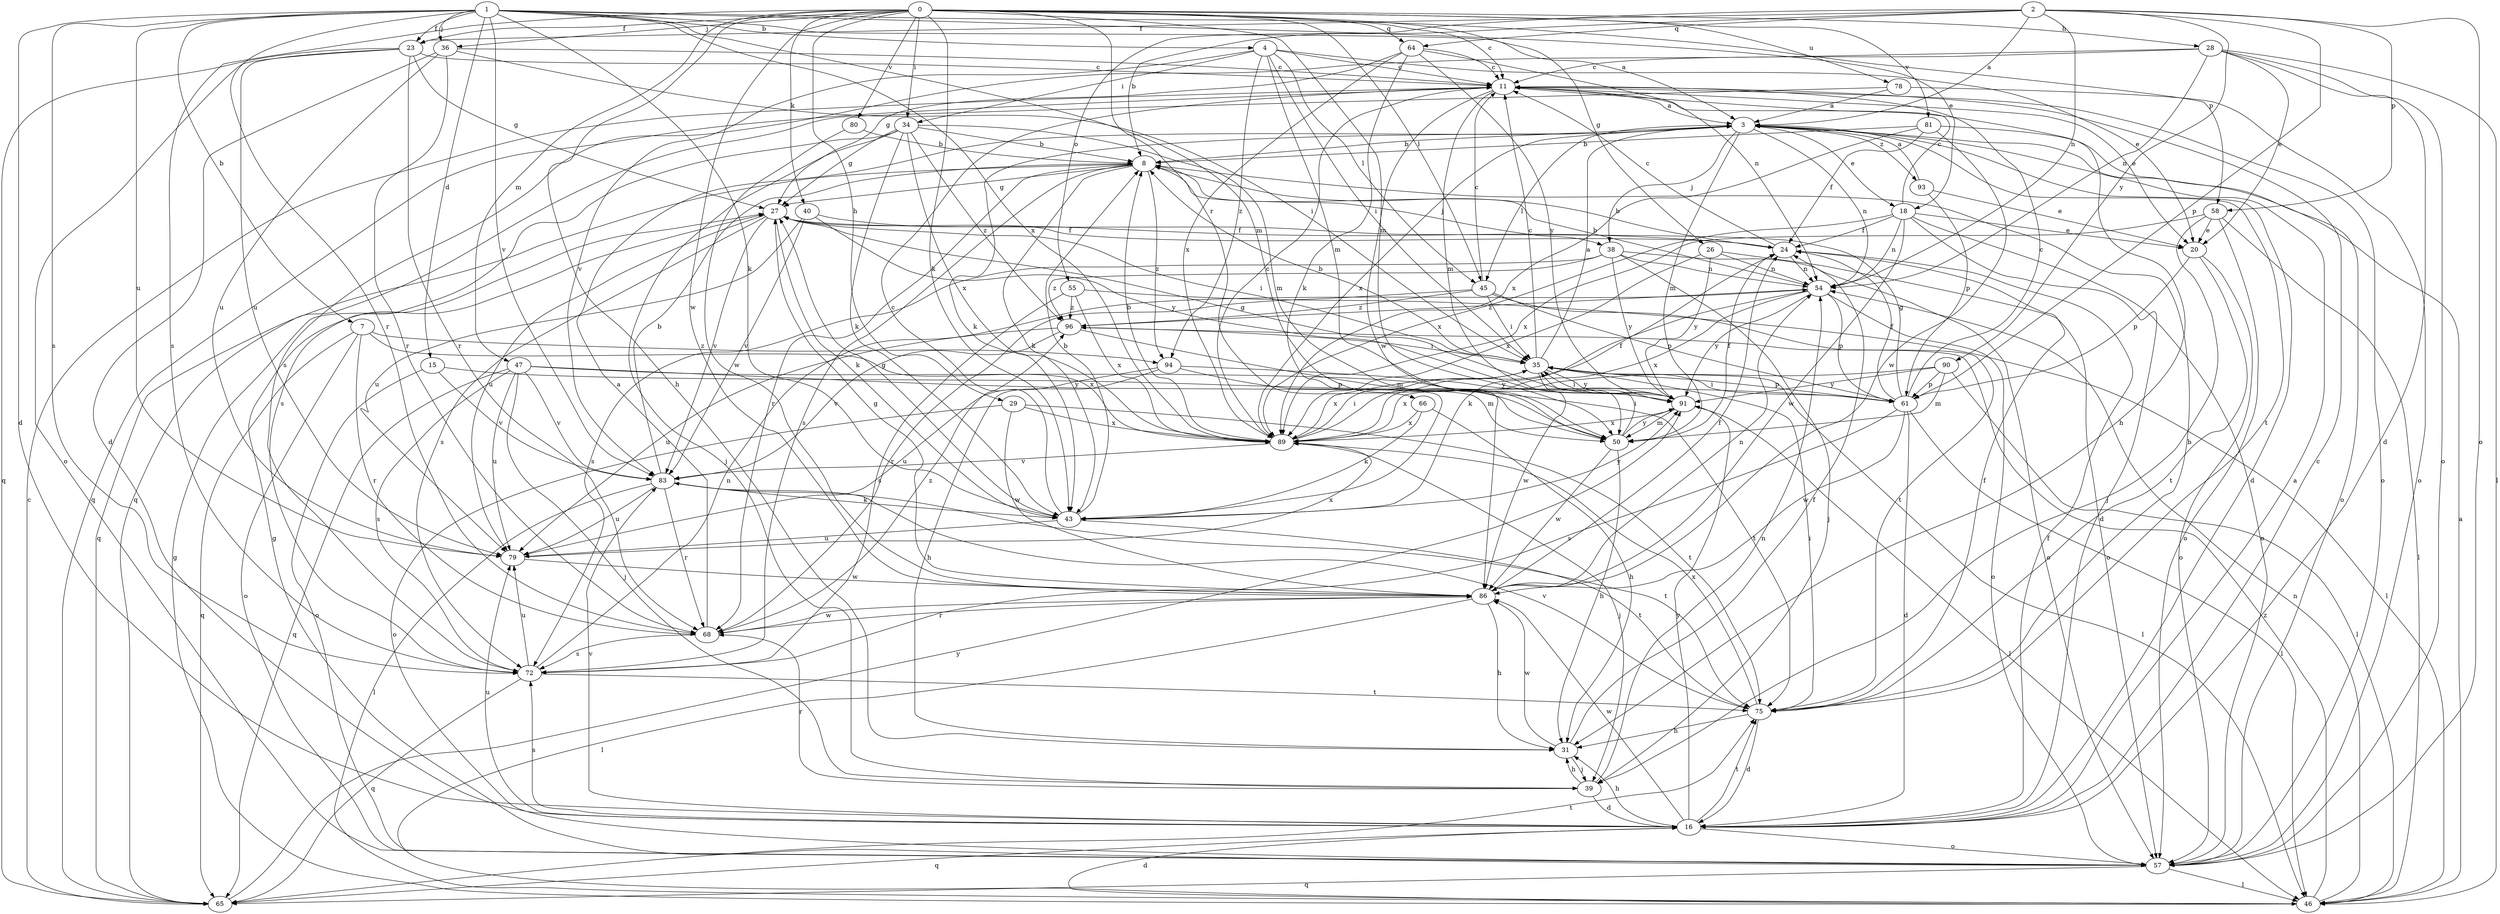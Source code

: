 strict digraph  {
0;
1;
2;
3;
4;
7;
8;
11;
15;
16;
18;
20;
23;
24;
26;
27;
28;
29;
31;
34;
35;
36;
38;
39;
40;
43;
45;
46;
47;
50;
54;
55;
57;
58;
61;
64;
65;
66;
68;
72;
75;
78;
79;
80;
81;
83;
86;
89;
90;
91;
93;
94;
96;
0 -> 11  [label=c];
0 -> 23  [label=f];
0 -> 26  [label=g];
0 -> 28  [label=h];
0 -> 29  [label=h];
0 -> 31  [label=h];
0 -> 34  [label=i];
0 -> 36  [label=j];
0 -> 40  [label=k];
0 -> 43  [label=k];
0 -> 45  [label=l];
0 -> 47  [label=m];
0 -> 50  [label=m];
0 -> 64  [label=q];
0 -> 66  [label=r];
0 -> 72  [label=s];
0 -> 78  [label=u];
0 -> 80  [label=v];
0 -> 81  [label=v];
0 -> 86  [label=w];
1 -> 3  [label=a];
1 -> 4  [label=b];
1 -> 7  [label=b];
1 -> 15  [label=d];
1 -> 16  [label=d];
1 -> 18  [label=e];
1 -> 23  [label=f];
1 -> 36  [label=j];
1 -> 43  [label=k];
1 -> 50  [label=m];
1 -> 58  [label=p];
1 -> 68  [label=r];
1 -> 72  [label=s];
1 -> 79  [label=u];
1 -> 83  [label=v];
1 -> 89  [label=x];
2 -> 3  [label=a];
2 -> 8  [label=b];
2 -> 23  [label=f];
2 -> 54  [label=n];
2 -> 55  [label=o];
2 -> 57  [label=o];
2 -> 58  [label=p];
2 -> 61  [label=p];
2 -> 64  [label=q];
2 -> 90  [label=y];
3 -> 8  [label=b];
3 -> 16  [label=d];
3 -> 18  [label=e];
3 -> 38  [label=j];
3 -> 43  [label=k];
3 -> 45  [label=l];
3 -> 50  [label=m];
3 -> 54  [label=n];
3 -> 75  [label=t];
3 -> 89  [label=x];
3 -> 93  [label=z];
4 -> 11  [label=c];
4 -> 20  [label=e];
4 -> 34  [label=i];
4 -> 35  [label=i];
4 -> 45  [label=l];
4 -> 50  [label=m];
4 -> 83  [label=v];
4 -> 94  [label=z];
7 -> 57  [label=o];
7 -> 65  [label=q];
7 -> 68  [label=r];
7 -> 89  [label=x];
7 -> 94  [label=z];
8 -> 27  [label=g];
8 -> 38  [label=j];
8 -> 43  [label=k];
8 -> 65  [label=q];
8 -> 68  [label=r];
8 -> 72  [label=s];
8 -> 94  [label=z];
11 -> 3  [label=a];
11 -> 20  [label=e];
11 -> 31  [label=h];
11 -> 50  [label=m];
11 -> 57  [label=o];
11 -> 65  [label=q];
11 -> 86  [label=w];
15 -> 57  [label=o];
15 -> 61  [label=p];
15 -> 83  [label=v];
16 -> 3  [label=a];
16 -> 11  [label=c];
16 -> 24  [label=f];
16 -> 31  [label=h];
16 -> 57  [label=o];
16 -> 65  [label=q];
16 -> 72  [label=s];
16 -> 75  [label=t];
16 -> 79  [label=u];
16 -> 83  [label=v];
16 -> 86  [label=w];
16 -> 91  [label=y];
18 -> 11  [label=c];
18 -> 16  [label=d];
18 -> 20  [label=e];
18 -> 24  [label=f];
18 -> 54  [label=n];
18 -> 57  [label=o];
18 -> 86  [label=w];
18 -> 89  [label=x];
20 -> 57  [label=o];
20 -> 61  [label=p];
20 -> 75  [label=t];
23 -> 11  [label=c];
23 -> 27  [label=g];
23 -> 57  [label=o];
23 -> 65  [label=q];
23 -> 68  [label=r];
23 -> 79  [label=u];
24 -> 8  [label=b];
24 -> 11  [label=c];
24 -> 54  [label=n];
26 -> 54  [label=n];
26 -> 57  [label=o];
26 -> 89  [label=x];
26 -> 91  [label=y];
27 -> 24  [label=f];
27 -> 35  [label=i];
27 -> 43  [label=k];
27 -> 72  [label=s];
27 -> 79  [label=u];
27 -> 83  [label=v];
28 -> 11  [label=c];
28 -> 16  [label=d];
28 -> 20  [label=e];
28 -> 46  [label=l];
28 -> 54  [label=n];
28 -> 57  [label=o];
28 -> 72  [label=s];
29 -> 57  [label=o];
29 -> 75  [label=t];
29 -> 86  [label=w];
29 -> 89  [label=x];
31 -> 24  [label=f];
31 -> 39  [label=j];
31 -> 86  [label=w];
34 -> 8  [label=b];
34 -> 27  [label=g];
34 -> 39  [label=j];
34 -> 43  [label=k];
34 -> 50  [label=m];
34 -> 72  [label=s];
34 -> 89  [label=x];
34 -> 96  [label=z];
35 -> 3  [label=a];
35 -> 8  [label=b];
35 -> 11  [label=c];
35 -> 46  [label=l];
35 -> 61  [label=p];
35 -> 86  [label=w];
35 -> 89  [label=x];
35 -> 91  [label=y];
36 -> 11  [label=c];
36 -> 16  [label=d];
36 -> 35  [label=i];
36 -> 68  [label=r];
36 -> 79  [label=u];
38 -> 39  [label=j];
38 -> 54  [label=n];
38 -> 57  [label=o];
38 -> 72  [label=s];
38 -> 91  [label=y];
38 -> 96  [label=z];
39 -> 16  [label=d];
39 -> 31  [label=h];
39 -> 54  [label=n];
39 -> 68  [label=r];
40 -> 24  [label=f];
40 -> 79  [label=u];
40 -> 83  [label=v];
40 -> 91  [label=y];
43 -> 8  [label=b];
43 -> 11  [label=c];
43 -> 27  [label=g];
43 -> 75  [label=t];
43 -> 79  [label=u];
43 -> 91  [label=y];
45 -> 11  [label=c];
45 -> 35  [label=i];
45 -> 61  [label=p];
45 -> 68  [label=r];
45 -> 75  [label=t];
45 -> 96  [label=z];
46 -> 3  [label=a];
46 -> 16  [label=d];
46 -> 27  [label=g];
46 -> 54  [label=n];
46 -> 96  [label=z];
47 -> 39  [label=j];
47 -> 65  [label=q];
47 -> 72  [label=s];
47 -> 75  [label=t];
47 -> 79  [label=u];
47 -> 83  [label=v];
47 -> 91  [label=y];
50 -> 24  [label=f];
50 -> 31  [label=h];
50 -> 35  [label=i];
50 -> 86  [label=w];
50 -> 91  [label=y];
54 -> 8  [label=b];
54 -> 43  [label=k];
54 -> 57  [label=o];
54 -> 61  [label=p];
54 -> 89  [label=x];
54 -> 91  [label=y];
54 -> 96  [label=z];
55 -> 46  [label=l];
55 -> 72  [label=s];
55 -> 89  [label=x];
55 -> 96  [label=z];
57 -> 27  [label=g];
57 -> 46  [label=l];
57 -> 65  [label=q];
58 -> 20  [label=e];
58 -> 39  [label=j];
58 -> 46  [label=l];
58 -> 57  [label=o];
58 -> 89  [label=x];
61 -> 11  [label=c];
61 -> 16  [label=d];
61 -> 24  [label=f];
61 -> 27  [label=g];
61 -> 35  [label=i];
61 -> 46  [label=l];
61 -> 72  [label=s];
61 -> 86  [label=w];
64 -> 11  [label=c];
64 -> 27  [label=g];
64 -> 43  [label=k];
64 -> 54  [label=n];
64 -> 89  [label=x];
64 -> 91  [label=y];
65 -> 11  [label=c];
65 -> 75  [label=t];
65 -> 91  [label=y];
66 -> 31  [label=h];
66 -> 43  [label=k];
66 -> 89  [label=x];
68 -> 3  [label=a];
68 -> 72  [label=s];
68 -> 86  [label=w];
68 -> 96  [label=z];
72 -> 54  [label=n];
72 -> 65  [label=q];
72 -> 75  [label=t];
72 -> 79  [label=u];
75 -> 8  [label=b];
75 -> 16  [label=d];
75 -> 24  [label=f];
75 -> 31  [label=h];
75 -> 35  [label=i];
75 -> 83  [label=v];
75 -> 89  [label=x];
78 -> 3  [label=a];
78 -> 57  [label=o];
78 -> 65  [label=q];
79 -> 86  [label=w];
79 -> 89  [label=x];
80 -> 8  [label=b];
80 -> 86  [label=w];
81 -> 8  [label=b];
81 -> 24  [label=f];
81 -> 57  [label=o];
81 -> 86  [label=w];
81 -> 89  [label=x];
83 -> 8  [label=b];
83 -> 43  [label=k];
83 -> 46  [label=l];
83 -> 68  [label=r];
83 -> 75  [label=t];
83 -> 79  [label=u];
86 -> 24  [label=f];
86 -> 27  [label=g];
86 -> 31  [label=h];
86 -> 46  [label=l];
86 -> 54  [label=n];
86 -> 68  [label=r];
89 -> 8  [label=b];
89 -> 11  [label=c];
89 -> 24  [label=f];
89 -> 35  [label=i];
89 -> 39  [label=j];
89 -> 83  [label=v];
90 -> 46  [label=l];
90 -> 50  [label=m];
90 -> 61  [label=p];
90 -> 89  [label=x];
90 -> 91  [label=y];
91 -> 27  [label=g];
91 -> 35  [label=i];
91 -> 46  [label=l];
91 -> 50  [label=m];
91 -> 89  [label=x];
93 -> 3  [label=a];
93 -> 20  [label=e];
93 -> 61  [label=p];
94 -> 31  [label=h];
94 -> 50  [label=m];
94 -> 79  [label=u];
94 -> 91  [label=y];
96 -> 35  [label=i];
96 -> 50  [label=m];
96 -> 79  [label=u];
96 -> 83  [label=v];
}
